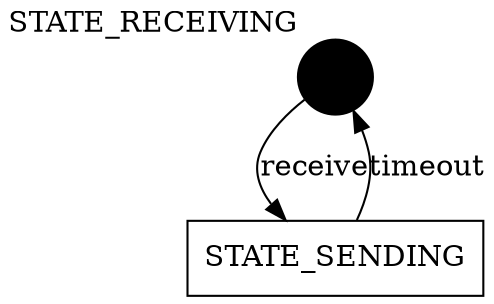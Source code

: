 strict digraph  {
"State(id='STATE_RECEIVING', initial=True)" [height="0.5", label="", shape=point, width="0.5", xlabel=STATE_RECEIVING];
"State(id='STATE_SENDING', initial=False)" [label=STATE_SENDING, shape=box];
"State(id='STATE_RECEIVING', initial=True)" -> "State(id='STATE_SENDING', initial=False)"  [label=receive];
"State(id='STATE_SENDING', initial=False)" -> "State(id='STATE_RECEIVING', initial=True)"  [label=timeout];
}
